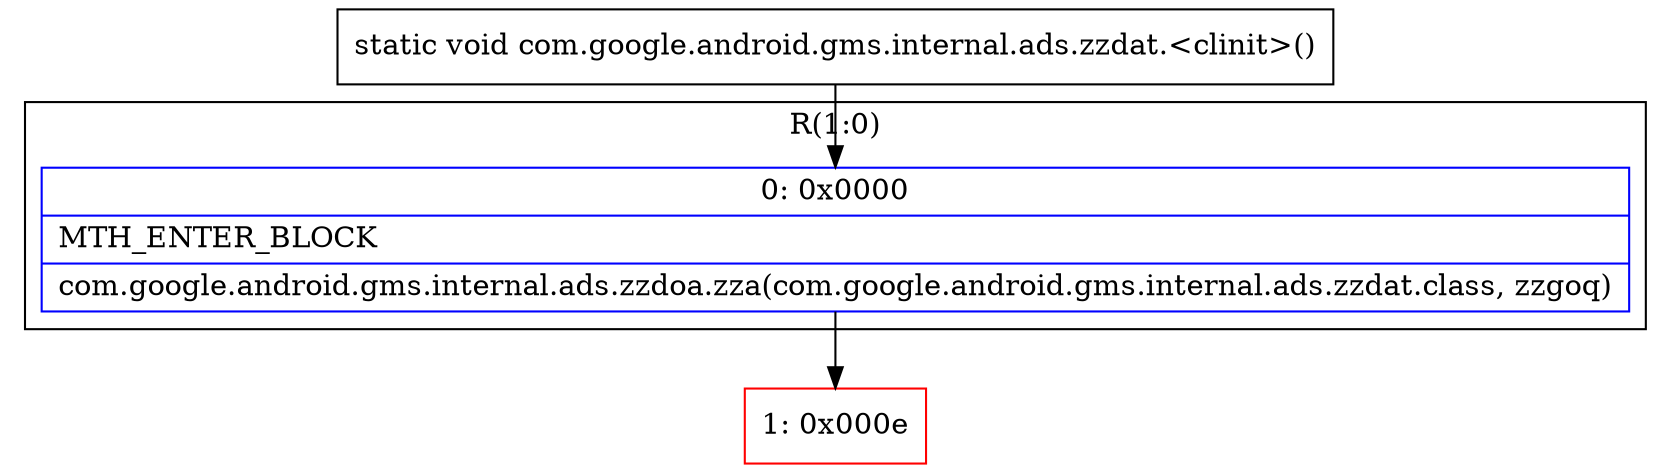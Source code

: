 digraph "CFG forcom.google.android.gms.internal.ads.zzdat.\<clinit\>()V" {
subgraph cluster_Region_994904648 {
label = "R(1:0)";
node [shape=record,color=blue];
Node_0 [shape=record,label="{0\:\ 0x0000|MTH_ENTER_BLOCK\l|com.google.android.gms.internal.ads.zzdoa.zza(com.google.android.gms.internal.ads.zzdat.class, zzgoq)\l}"];
}
Node_1 [shape=record,color=red,label="{1\:\ 0x000e}"];
MethodNode[shape=record,label="{static void com.google.android.gms.internal.ads.zzdat.\<clinit\>() }"];
MethodNode -> Node_0;
Node_0 -> Node_1;
}

